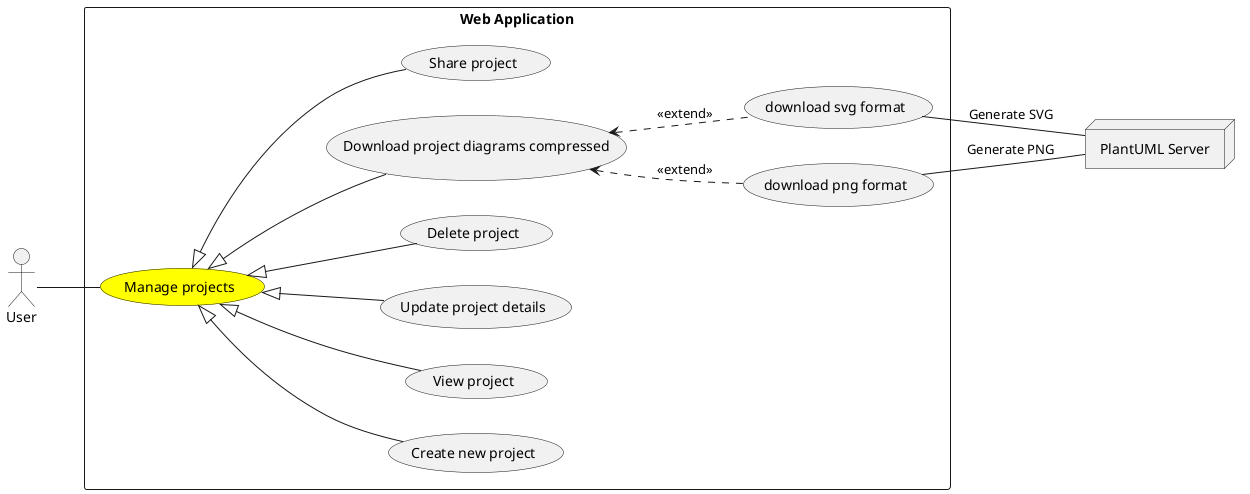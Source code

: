 @startuml

left to right direction

actor "User" as User
node "PlantUML Server" as PlantUMLServer

rectangle "Web Application" {
    usecase "Manage projects" as ManageProjects #Yellow
    usecase "Create new project" as CreateNewProject
    usecase "View project" as ViewProject
    usecase "Update project details" as UpdateProjectDetails
    usecase "Delete project" as DeleteProject
    usecase "Download project diagrams compressed" as DownloadProjectDiagrams
    usecase "Share project" as ShareProject
    usecase "download svg format" as DownloadSVGFormat
    usecase "download png format" as DownloadPNGFormat
}

User -- ManageProjects

ManageProjects <|-- CreateNewProject
ManageProjects <|-- ViewProject
ManageProjects <|-- UpdateProjectDetails
ManageProjects <|-- DeleteProject
ManageProjects <|-- DownloadProjectDiagrams
ManageProjects <|-- ShareProject

DownloadProjectDiagrams <.. DownloadSVGFormat : <<extend>>
DownloadProjectDiagrams <.. DownloadPNGFormat : <<extend>>

DownloadSVGFormat -- PlantUMLServer : "Generate SVG"
DownloadPNGFormat -- PlantUMLServer : "Generate PNG"

@enduml
